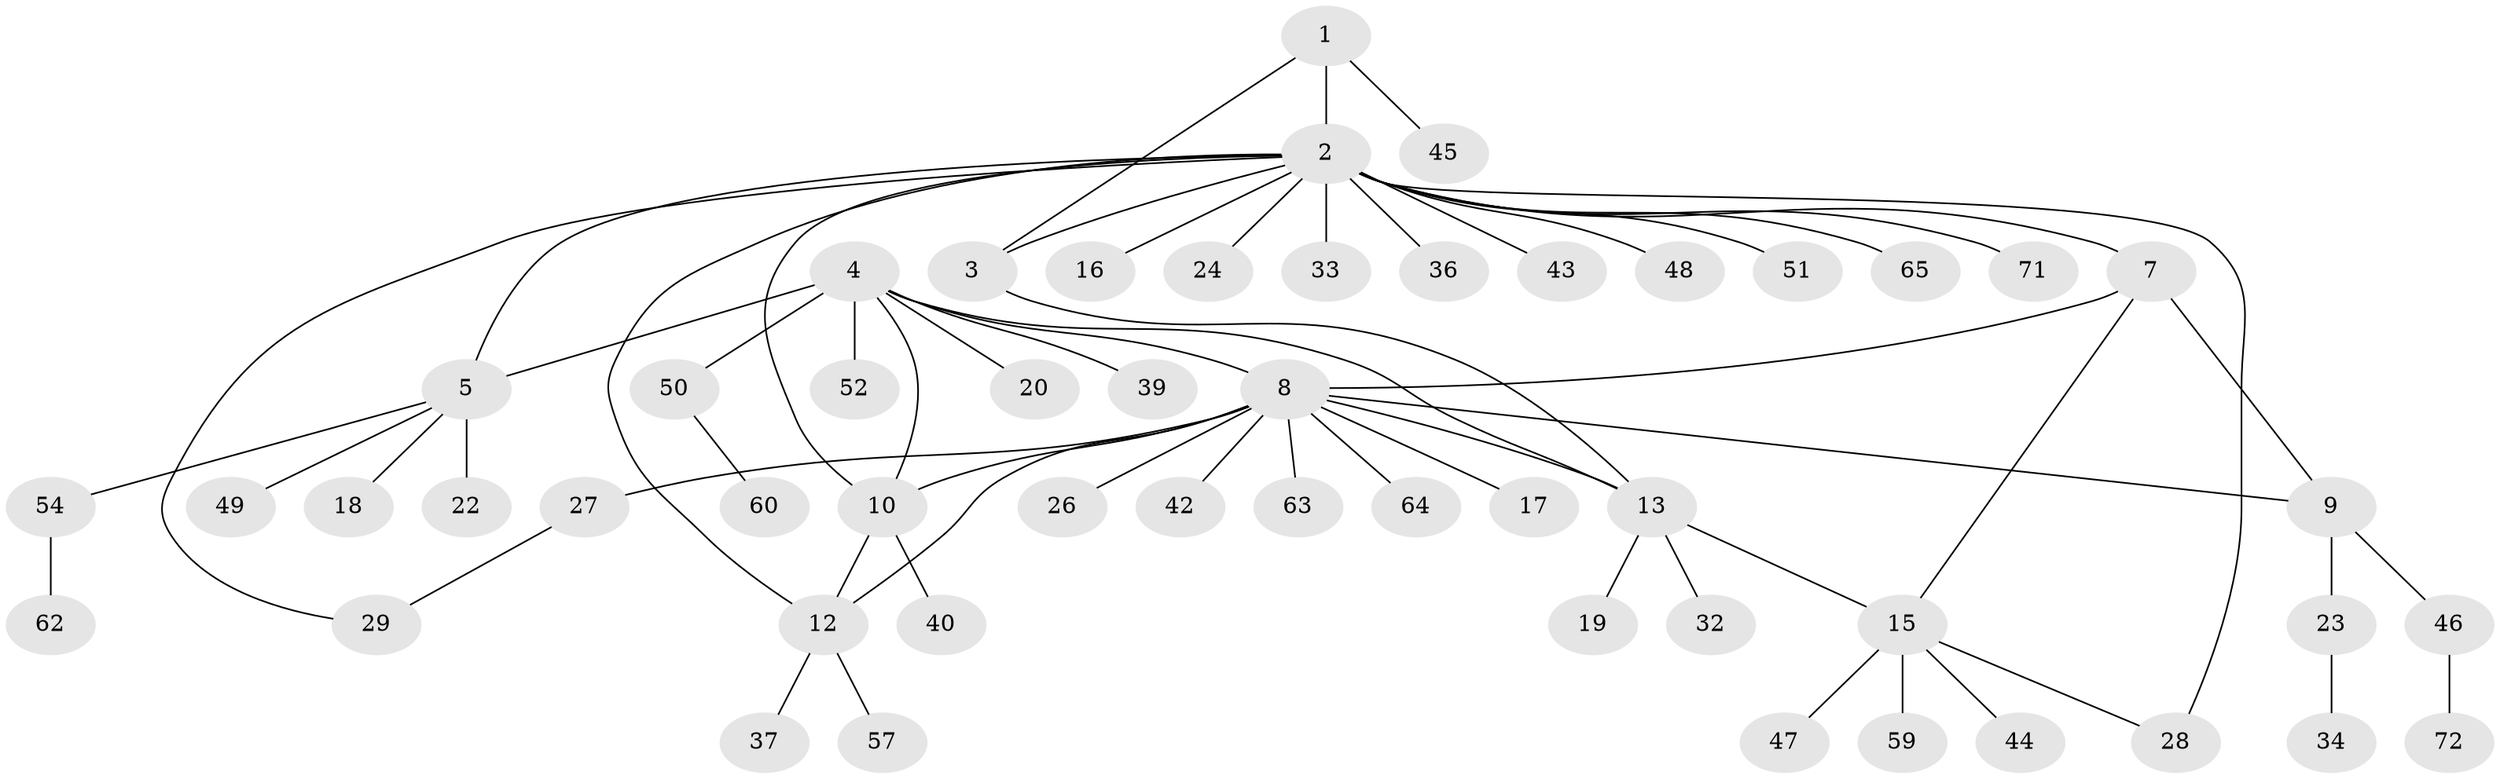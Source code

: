 // original degree distribution, {4: 0.0136986301369863, 17: 0.0136986301369863, 3: 0.0821917808219178, 6: 0.0410958904109589, 8: 0.0410958904109589, 5: 0.0547945205479452, 7: 0.0136986301369863, 2: 0.136986301369863, 1: 0.6027397260273972}
// Generated by graph-tools (version 1.1) at 2025/42/03/06/25 10:42:10]
// undirected, 52 vertices, 63 edges
graph export_dot {
graph [start="1"]
  node [color=gray90,style=filled];
  1 [super="+53"];
  2 [super="+41"];
  3;
  4 [super="+6"];
  5 [super="+35"];
  7 [super="+68"];
  8 [super="+11"];
  9 [super="+66"];
  10 [super="+21"];
  12 [super="+58"];
  13 [super="+14"];
  15 [super="+55"];
  16 [super="+25"];
  17;
  18;
  19;
  20 [super="+38"];
  22;
  23 [super="+31"];
  24;
  26;
  27 [super="+30"];
  28;
  29;
  32 [super="+67"];
  33;
  34 [super="+69"];
  36;
  37;
  39;
  40;
  42;
  43;
  44;
  45;
  46 [super="+61"];
  47;
  48;
  49;
  50 [super="+73"];
  51;
  52;
  54 [super="+56"];
  57;
  59;
  60;
  62;
  63 [super="+70"];
  64;
  65;
  71;
  72;
  1 -- 2;
  1 -- 3;
  1 -- 45;
  2 -- 3;
  2 -- 5;
  2 -- 7;
  2 -- 12;
  2 -- 16;
  2 -- 24;
  2 -- 29;
  2 -- 33;
  2 -- 36;
  2 -- 43;
  2 -- 48;
  2 -- 51;
  2 -- 65;
  2 -- 71;
  2 -- 28;
  2 -- 10;
  3 -- 13;
  4 -- 5 [weight=2];
  4 -- 10;
  4 -- 13;
  4 -- 20;
  4 -- 52;
  4 -- 50;
  4 -- 39;
  4 -- 8;
  5 -- 18;
  5 -- 22;
  5 -- 49;
  5 -- 54;
  7 -- 8;
  7 -- 9;
  7 -- 15;
  8 -- 9;
  8 -- 42;
  8 -- 63;
  8 -- 64;
  8 -- 10;
  8 -- 12;
  8 -- 13;
  8 -- 17;
  8 -- 26;
  8 -- 27;
  9 -- 23;
  9 -- 46;
  10 -- 12;
  10 -- 40;
  12 -- 37;
  12 -- 57;
  13 -- 15 [weight=2];
  13 -- 19;
  13 -- 32;
  15 -- 28;
  15 -- 44;
  15 -- 47;
  15 -- 59;
  23 -- 34;
  27 -- 29;
  46 -- 72;
  50 -- 60;
  54 -- 62;
}
